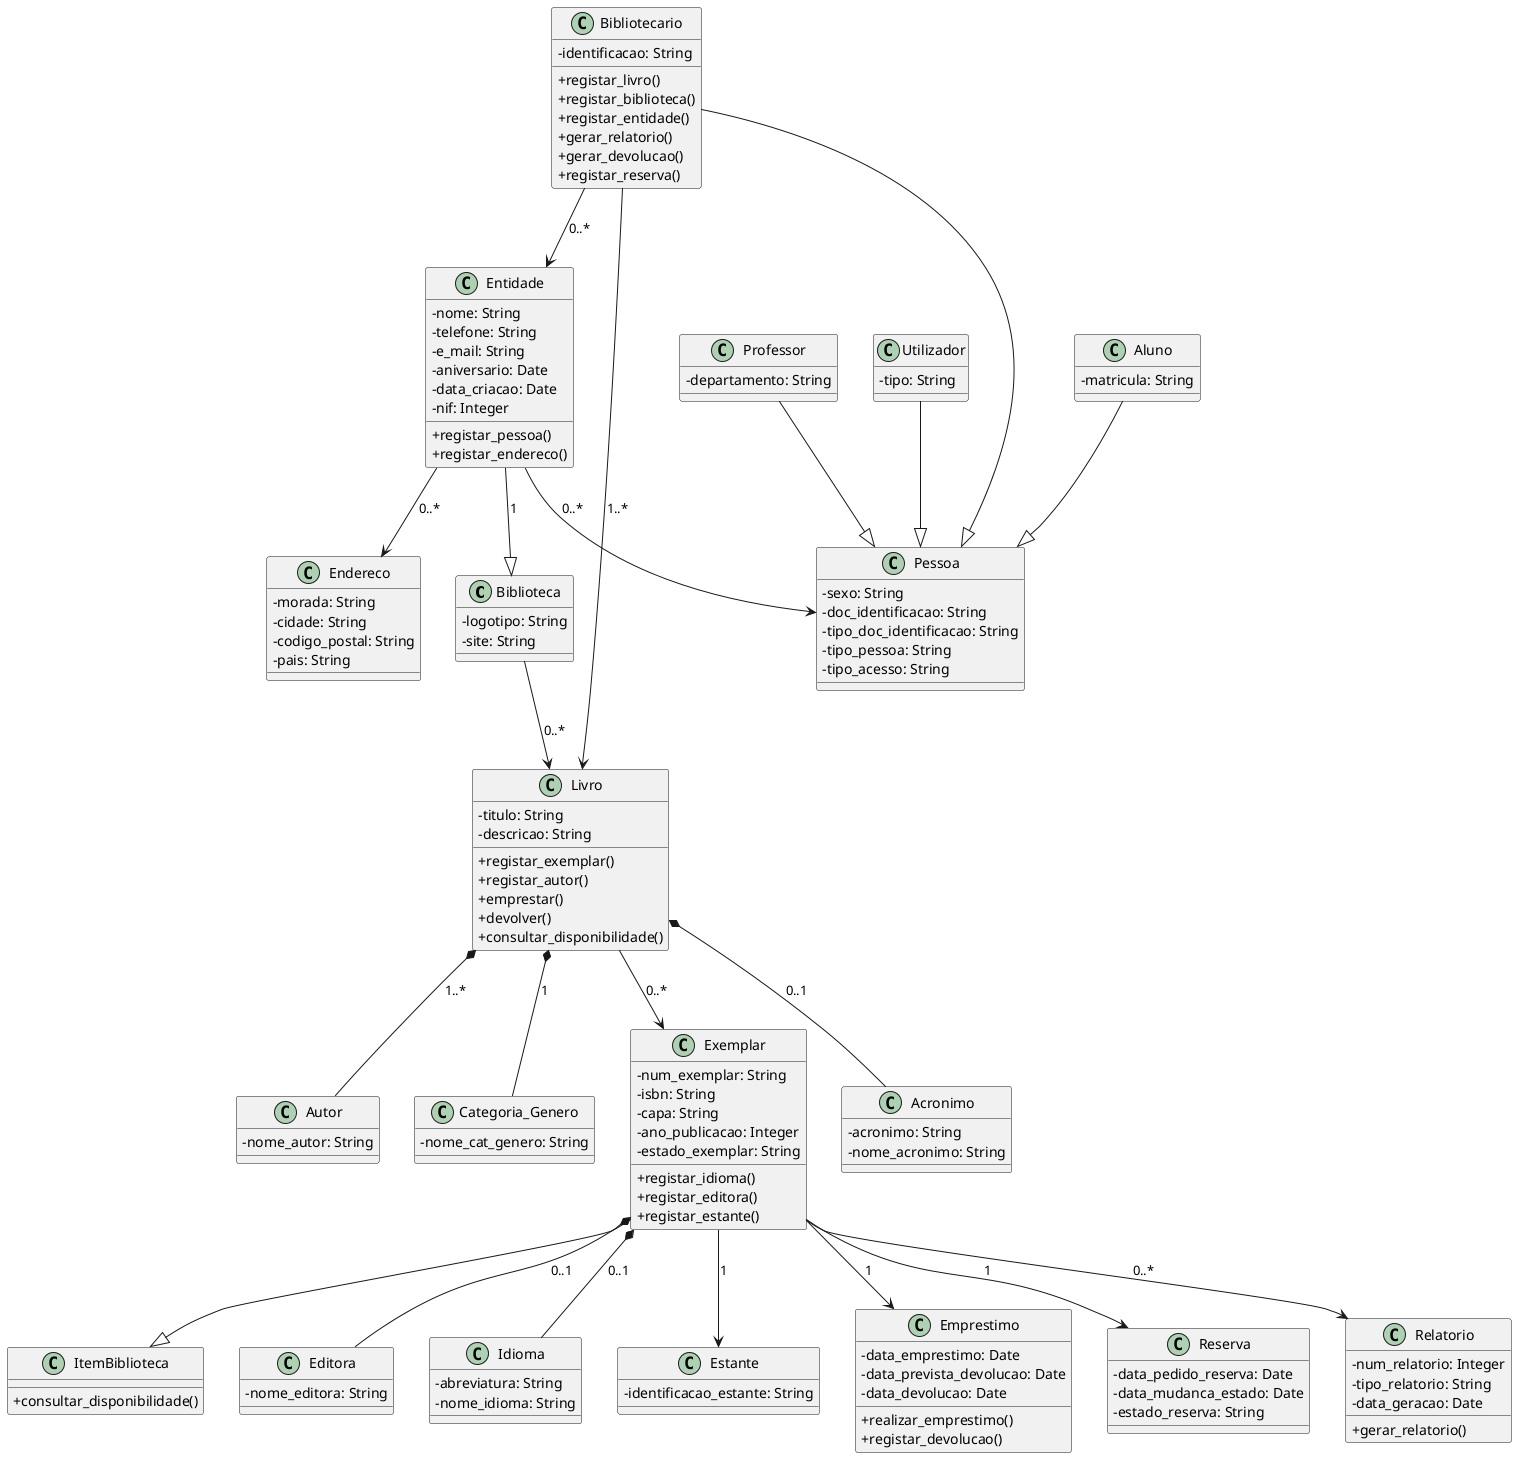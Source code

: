 @startuml
skinparam classAttributeIconSize 0

class Biblioteca {
    - logotipo: String
    - site: String
}
class Entidade {
    - nome: String
    - telefone: String
    - e_mail: String
    - aniversario: Date
    - data_criacao: Date
    - nif: Integer
    + registar_pessoa()
    + registar_endereco()
}
class Endereco {
    - morada: String
    - cidade: String
    - codigo_postal: String
    - pais: String
}
class Pessoa {
    - sexo: String
    - doc_identificacao: String
    - tipo_doc_identificacao: String
    - tipo_pessoa: String
    - tipo_acesso: String
}
class Bibliotecario {
    - identificacao: String
    + registar_livro()
    + registar_biblioteca()
    + registar_entidade()
    + gerar_relatorio()
    + gerar_devolucao()
    + registar_reserva()
}
class Aluno {
    - matricula: String
}
class Professor {
    - departamento: String
}
class Utilizador {
    - tipo: String
}

class ItemBiblioteca {
    + consultar_disponibilidade()
}

class Livro {
    - titulo: String
    - descricao: String
    + registar_exemplar()
    + registar_autor()
    + emprestar()
    + devolver()
    + consultar_disponibilidade()
}
class Autor {
    - nome_autor: String
}
class Categoria_Genero {
    - nome_cat_genero: String
}

class Exemplar {
    - num_exemplar: String
    - isbn: String
    - capa: String
    - ano_publicacao: Integer
    - estado_exemplar: String
    + registar_idioma()
    + registar_editora()
    + registar_estante()
}
class Acronimo {
    - acronimo: String
    - nome_acronimo: String
}
class Editora {
    - nome_editora: String
}
class Idioma {
    - abreviatura: String
    - nome_idioma: String
}
class Estante {
    - identificacao_estante: String
}

class Emprestimo {
    - data_emprestimo: Date
    - data_prevista_devolucao: Date
    - data_devolucao: Date
    + realizar_emprestimo()
    + registar_devolucao()
}

class Reserva {
    - data_pedido_reserva: Date
    - data_mudanca_estado: Date
    - estado_reserva: String
}

class Relatorio {
    - num_relatorio: Integer
    - tipo_relatorio: String
    - data_geracao: Date
    + gerar_relatorio()
}

Bibliotecario --> Livro : "1..*"
Bibliotecario --> Entidade : "0..*"
Biblioteca --> Livro : "0..*"
Entidade --> Pessoa: "0..*"
Entidade --|> Biblioteca: "1"
Entidade --> Endereco: "0..*"
Livro --> Exemplar: "0..*"
Livro *-- Autor: "1..*"
Livro *-- Categoria_Genero: "1"
Livro *-- Acronimo: "0..1"
Exemplar --> Emprestimo : "1"
Exemplar --> Reserva: "1"
Exemplar *-- Editora: "0..1"
Exemplar *-- Idioma: "0..1"
Exemplar --> Estante: "1"
Exemplar --|> ItemBiblioteca
Bibliotecario --|> Pessoa
Aluno --|> Pessoa
Professor --|> Pessoa
Utilizador --|> Pessoa
Exemplar --> Relatorio: "0..*"
@enduml
